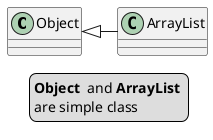 ' 3.23 Legend the diagram, PlantUML Language Reference Guide (V8037, p. 48)
@startuml

Object <|- ArrayList

legend right
<b>Object </b> and <b>ArrayList </b>
are simple class
endlegend

@enduml
